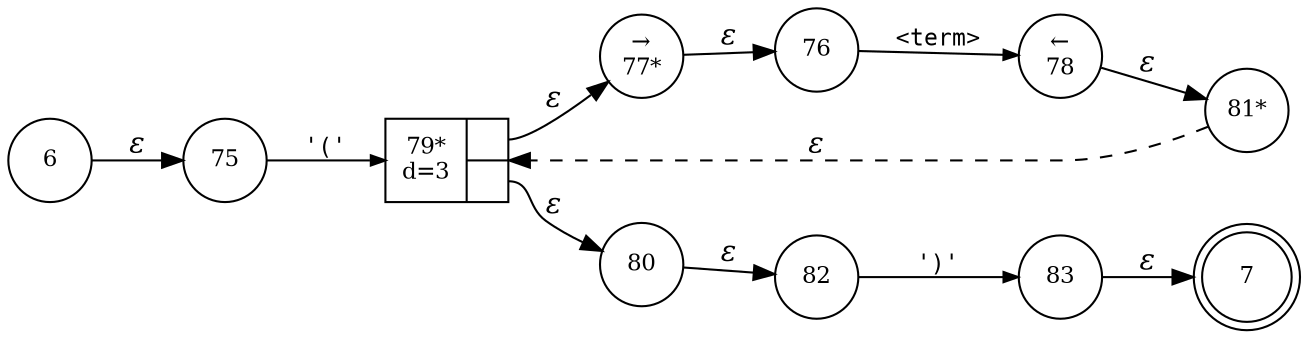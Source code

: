 digraph ATN {
rankdir=LR;
s7[fontsize=11, label="7", shape=doublecircle, fixedsize=true, width=.6];
s80[fontsize=11,label="80", shape=circle, fixedsize=true, width=.55, peripheries=1];
s81[fontsize=11,label="81*", shape=circle, fixedsize=true, width=.55, peripheries=1];
s82[fontsize=11,label="82", shape=circle, fixedsize=true, width=.55, peripheries=1];
s83[fontsize=11,label="83", shape=circle, fixedsize=true, width=.55, peripheries=1];
s6[fontsize=11,label="6", shape=circle, fixedsize=true, width=.55, peripheries=1];
s75[fontsize=11,label="75", shape=circle, fixedsize=true, width=.55, peripheries=1];
s76[fontsize=11,label="76", shape=circle, fixedsize=true, width=.55, peripheries=1];
s77[fontsize=11,label="&rarr;\n77*", shape=circle, fixedsize=true, width=.55, peripheries=1];
s78[fontsize=11,label="&larr;\n78", shape=circle, fixedsize=true, width=.55, peripheries=1];
s79[fontsize=11,label="{79*\nd=3|{<p0>|<p1>}}", shape=record, fixedsize=false, peripheries=1];
s6 -> s75 [fontname="Times-Italic", label="&epsilon;"];
s75 -> s79 [fontsize=11, fontname="Courier", arrowsize=.7, label = "'('", arrowhead = normal];
s79:p0 -> s77 [fontname="Times-Italic", label="&epsilon;"];
s79:p1 -> s80 [fontname="Times-Italic", label="&epsilon;"];
s77 -> s76 [fontname="Times-Italic", label="&epsilon;"];
s80 -> s82 [fontname="Times-Italic", label="&epsilon;"];
s76 -> s78 [fontsize=11, fontname="Courier", arrowsize=.7, label = "<term>", arrowhead = normal];
s82 -> s83 [fontsize=11, fontname="Courier", arrowsize=.7, label = "')'", arrowhead = normal];
s78 -> s81 [fontname="Times-Italic", label="&epsilon;"];
s83 -> s7 [fontname="Times-Italic", label="&epsilon;"];
s81 -> s79 [fontname="Times-Italic", label="&epsilon;", style="dashed"];
}